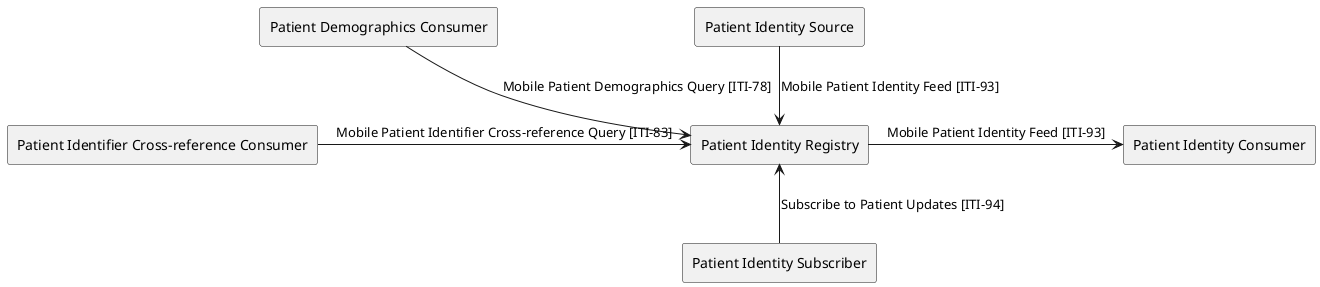 @startuml
skinparam svgDimensionStyle false
hide footbox

agent "Patient Identity Source" as Source
agent "Patient Identity Registry" as Registry
agent "Patient Identity Subscriber" as Subscriber
agent "Patient Identity Consumer" as Consumer
agent "Patient Demographics Consumer" as PDQ
agent "Patient Identifier Cross-reference Consumer" as PIX

Source --> Registry : "Mobile Patient Identity Feed [ITI-93]"
Registry <-- Subscriber : "Subscribe to Patient Updates [ITI-94]"
Registry -> Consumer : "Mobile Patient Identity Feed [ITI-93]"
PDQ -[hidden]-> PIX
PDQ -> Registry : "Mobile Patient Demographics Query [ITI-78]"
PIX -> Registry : "Mobile Patient Identifier Cross-reference Query [ITI-83]"
@enduml

